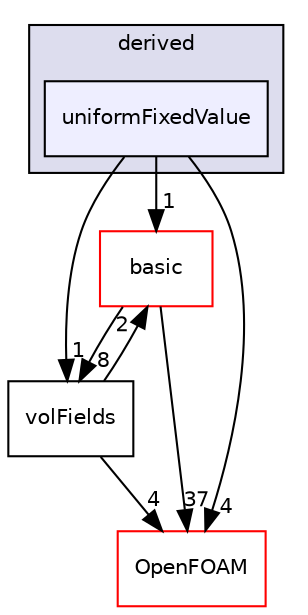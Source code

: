digraph "src/finiteVolume/fields/fvPatchFields/derived/uniformFixedValue" {
  bgcolor=transparent;
  compound=true
  node [ fontsize="10", fontname="Helvetica"];
  edge [ labelfontsize="10", labelfontname="Helvetica"];
  subgraph clusterdir_ece9aa6b5af9a7776a75b0c1993b0910 {
    graph [ bgcolor="#ddddee", pencolor="black", label="derived" fontname="Helvetica", fontsize="10", URL="dir_ece9aa6b5af9a7776a75b0c1993b0910.html"]
  dir_8d139f8322a8eb1100fdb2a8f416c7aa [shape=box, label="uniformFixedValue", style="filled", fillcolor="#eeeeff", pencolor="black", URL="dir_8d139f8322a8eb1100fdb2a8f416c7aa.html"];
  }
  dir_546b14c9025d30bb5b92fa069dbdd82c [shape=box label="basic" color="red" URL="dir_546b14c9025d30bb5b92fa069dbdd82c.html"];
  dir_bd8bf7fa65467c460a50eacc456ce356 [shape=box label="volFields" URL="dir_bd8bf7fa65467c460a50eacc456ce356.html"];
  dir_c5473ff19b20e6ec4dfe5c310b3778a8 [shape=box label="OpenFOAM" color="red" URL="dir_c5473ff19b20e6ec4dfe5c310b3778a8.html"];
  dir_546b14c9025d30bb5b92fa069dbdd82c->dir_bd8bf7fa65467c460a50eacc456ce356 [headlabel="8", labeldistance=1.5 headhref="dir_000939_001063.html"];
  dir_546b14c9025d30bb5b92fa069dbdd82c->dir_c5473ff19b20e6ec4dfe5c310b3778a8 [headlabel="37", labeldistance=1.5 headhref="dir_000939_001897.html"];
  dir_bd8bf7fa65467c460a50eacc456ce356->dir_546b14c9025d30bb5b92fa069dbdd82c [headlabel="2", labeldistance=1.5 headhref="dir_001063_000939.html"];
  dir_bd8bf7fa65467c460a50eacc456ce356->dir_c5473ff19b20e6ec4dfe5c310b3778a8 [headlabel="4", labeldistance=1.5 headhref="dir_001063_001897.html"];
  dir_8d139f8322a8eb1100fdb2a8f416c7aa->dir_546b14c9025d30bb5b92fa069dbdd82c [headlabel="1", labeldistance=1.5 headhref="dir_001032_000939.html"];
  dir_8d139f8322a8eb1100fdb2a8f416c7aa->dir_bd8bf7fa65467c460a50eacc456ce356 [headlabel="1", labeldistance=1.5 headhref="dir_001032_001063.html"];
  dir_8d139f8322a8eb1100fdb2a8f416c7aa->dir_c5473ff19b20e6ec4dfe5c310b3778a8 [headlabel="4", labeldistance=1.5 headhref="dir_001032_001897.html"];
}
